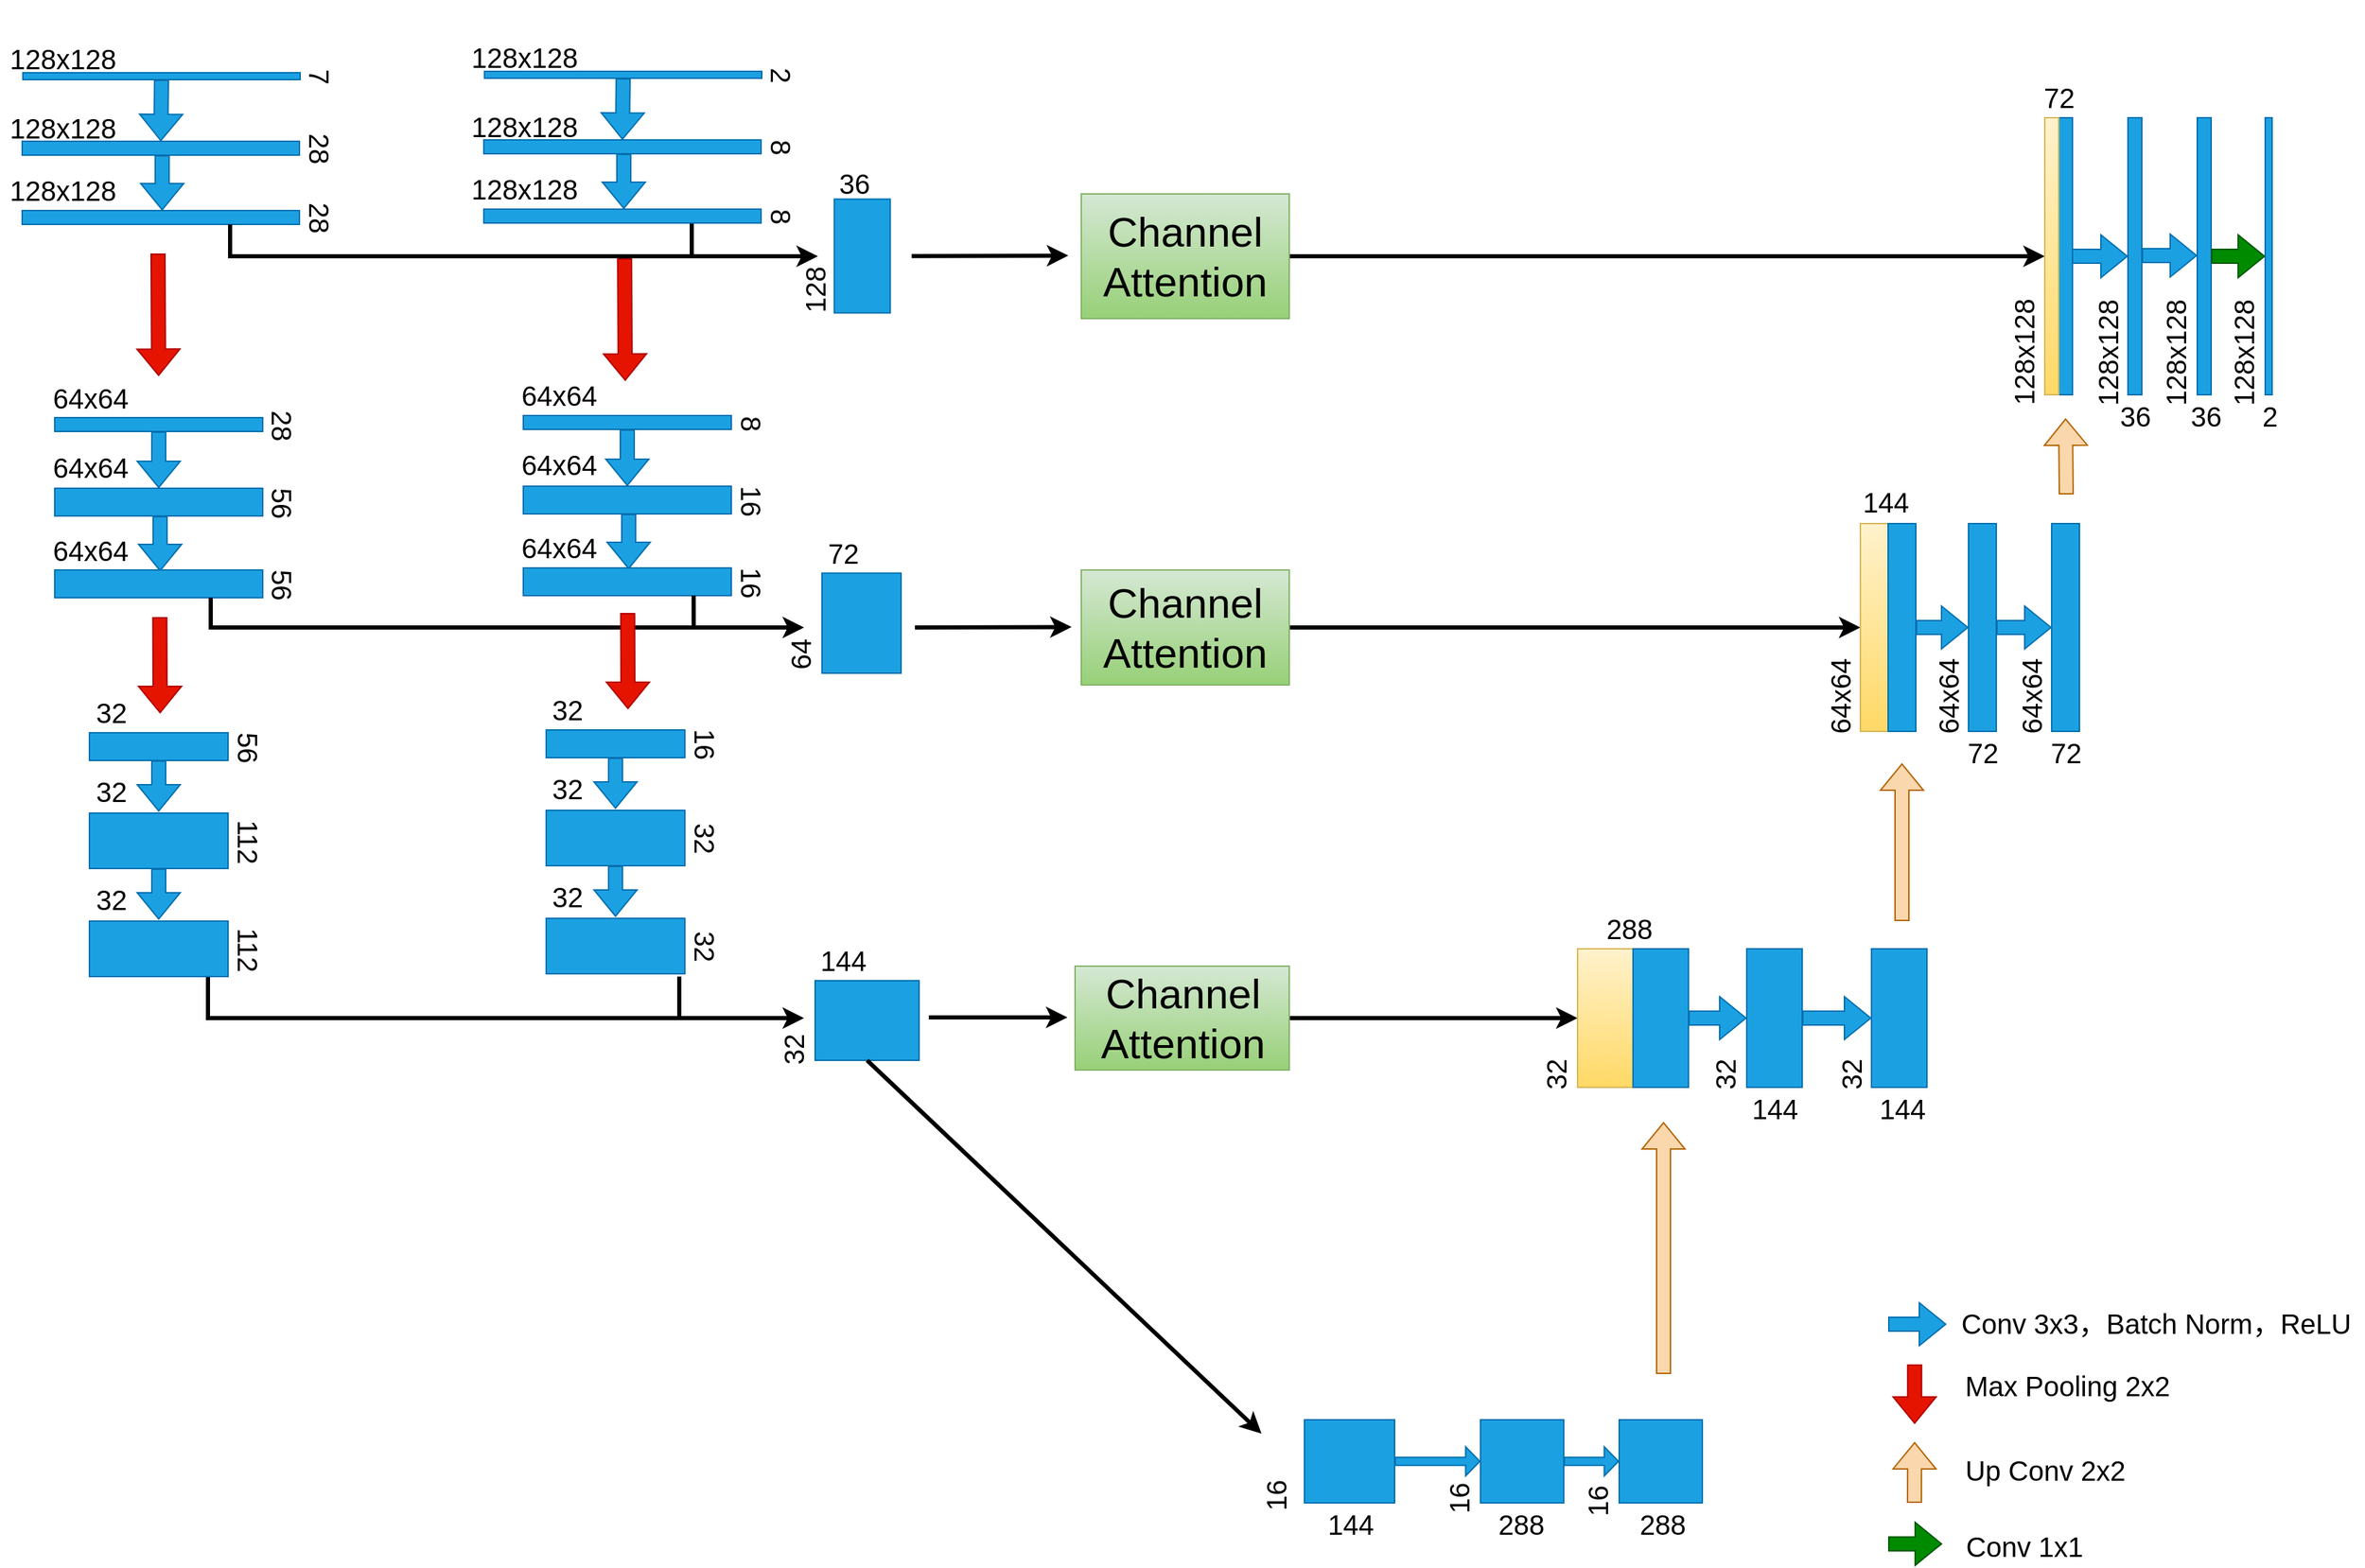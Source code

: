 <mxfile version="16.1.2" type="device"><diagram id="GlN0r2ZCaUxiSSp9Qnod" name="第 1 页"><mxGraphModel dx="1865" dy="1818" grid="1" gridSize="10" guides="1" tooltips="1" connect="1" arrows="1" fold="1" page="1" pageScale="1" pageWidth="827" pageHeight="1169" math="0" shadow="0"><root><mxCell id="0"/><mxCell id="1" parent="0"/><mxCell id="K7N_J8gro-ugpI0K94Pz-118" value="" style="rounded=0;whiteSpace=wrap;html=1;fontSize=20;fillColor=#1ba1e2;fontColor=#ffffff;strokeColor=#006EAF;" parent="1" vertex="1"><mxGeometry x="1250" y="620" width="40" height="100" as="geometry"/></mxCell><mxCell id="K7N_J8gro-ugpI0K94Pz-119" value="32" style="text;html=1;align=center;verticalAlign=middle;resizable=0;points=[];autosize=1;strokeColor=none;fillColor=none;rotation=-90;fontSize=20;" parent="1" vertex="1"><mxGeometry x="1002" y="696" width="40" height="30" as="geometry"/></mxCell><mxCell id="K7N_J8gro-ugpI0K94Pz-120" value="" style="shape=flexArrow;endArrow=classic;html=1;rounded=0;fillColor=#1ba1e2;strokeColor=#006EAF;width=10;fontSize=20;entryX=0;entryY=0.5;entryDx=0;entryDy=0;exitX=1;exitY=0.5;exitDx=0;exitDy=0;" parent="1" source="K7N_J8gro-ugpI0K94Pz-155" target="K7N_J8gro-ugpI0K94Pz-117" edge="1"><mxGeometry width="50" height="50" relative="1" as="geometry"><mxPoint x="1105" y="669.8" as="sourcePoint"/><mxPoint x="1142" y="669.8" as="targetPoint"/></mxGeometry></mxCell><mxCell id="K7N_J8gro-ugpI0K94Pz-121" value="32" style="text;html=1;align=center;verticalAlign=middle;resizable=0;points=[];autosize=1;strokeColor=none;fillColor=none;rotation=-90;fontSize=20;" parent="1" vertex="1"><mxGeometry x="1124" y="696" width="40" height="30" as="geometry"/></mxCell><mxCell id="K7N_J8gro-ugpI0K94Pz-122" value="32" style="text;html=1;align=center;verticalAlign=middle;resizable=0;points=[];autosize=1;strokeColor=none;fillColor=none;rotation=-90;fontSize=20;" parent="1" vertex="1"><mxGeometry x="1215" y="696" width="40" height="30" as="geometry"/></mxCell><mxCell id="K7N_J8gro-ugpI0K94Pz-123" value="288" style="text;html=1;align=center;verticalAlign=middle;resizable=0;points=[];autosize=1;strokeColor=none;fillColor=none;fontSize=20;" parent="1" vertex="1"><mxGeometry x="1050" y="590" width="50" height="30" as="geometry"/></mxCell><mxCell id="K7N_J8gro-ugpI0K94Pz-124" value="144" style="text;html=1;align=center;verticalAlign=middle;resizable=0;points=[];autosize=1;strokeColor=none;fillColor=none;fontSize=20;" parent="1" vertex="1"><mxGeometry x="1155" y="720" width="50" height="30" as="geometry"/></mxCell><mxCell id="K7N_J8gro-ugpI0K94Pz-125" value="144" style="text;html=1;align=center;verticalAlign=middle;resizable=0;points=[];autosize=1;strokeColor=none;fillColor=none;fontSize=20;" parent="1" vertex="1"><mxGeometry x="1247" y="720" width="50" height="30" as="geometry"/></mxCell><mxCell id="K7N_J8gro-ugpI0K94Pz-127" value="" style="shape=flexArrow;endArrow=classic;html=1;rounded=0;exitX=1;exitY=0.5;exitDx=0;exitDy=0;entryX=0;entryY=0.5;entryDx=0;entryDy=0;fillColor=#1ba1e2;strokeColor=#006EAF;width=10;fontSize=20;startArrow=none;" parent="1" source="K7N_J8gro-ugpI0K94Pz-117" target="K7N_J8gro-ugpI0K94Pz-118" edge="1"><mxGeometry width="50" height="50" relative="1" as="geometry"><mxPoint x="1183" y="669.76" as="sourcePoint"/><mxPoint x="1220" y="670" as="targetPoint"/></mxGeometry></mxCell><mxCell id="K7N_J8gro-ugpI0K94Pz-149" value="" style="shape=flexArrow;endArrow=classic;html=1;rounded=0;fillColor=#fad7ac;strokeColor=#b46504;fontSize=20;" parent="1" edge="1"><mxGeometry width="50" height="50" relative="1" as="geometry"><mxPoint x="1100" y="927" as="sourcePoint"/><mxPoint x="1100" y="745" as="targetPoint"/></mxGeometry></mxCell><mxCell id="K7N_J8gro-ugpI0K94Pz-153" value="" style="edgeStyle=orthogonalEdgeStyle;rounded=0;orthogonalLoop=1;jettySize=auto;html=1;fontSize=20;strokeWidth=3;" parent="1" source="K7N_J8gro-ugpI0K94Pz-150" target="K7N_J8gro-ugpI0K94Pz-152" edge="1"><mxGeometry relative="1" as="geometry"/></mxCell><mxCell id="K7N_J8gro-ugpI0K94Pz-150" value="&lt;span style=&quot;font-size: 30px&quot;&gt;Channel Attention&lt;/span&gt;" style="whiteSpace=wrap;html=1;fontSize=20;rounded=0;fillColor=#d5e8d4;strokeColor=#82b366;gradientColor=#97d077;" parent="1" vertex="1"><mxGeometry x="675.5" y="632.5" width="154.5" height="75" as="geometry"/></mxCell><mxCell id="K7N_J8gro-ugpI0K94Pz-152" value="" style="rounded=0;whiteSpace=wrap;html=1;fontSize=20;fillColor=#fff2cc;gradientColor=#ffd966;strokeColor=#d6b656;" parent="1" vertex="1"><mxGeometry x="1038" y="620" width="40" height="100" as="geometry"/></mxCell><mxCell id="K7N_J8gro-ugpI0K94Pz-117" value="" style="rounded=0;whiteSpace=wrap;html=1;fontSize=20;fillColor=#1ba1e2;fontColor=#ffffff;strokeColor=#006EAF;" parent="1" vertex="1"><mxGeometry x="1160" y="620" width="40" height="100" as="geometry"/></mxCell><mxCell id="K7N_J8gro-ugpI0K94Pz-155" value="" style="rounded=0;whiteSpace=wrap;html=1;fontSize=20;" parent="1" vertex="1"><mxGeometry x="1078" y="620" width="40" height="100" as="geometry"/></mxCell><mxCell id="K7N_J8gro-ugpI0K94Pz-160" value="" style="edgeStyle=orthogonalEdgeStyle;rounded=0;orthogonalLoop=1;jettySize=auto;html=1;fontSize=20;strokeWidth=3;" parent="1" source="K7N_J8gro-ugpI0K94Pz-157" target="K7N_J8gro-ugpI0K94Pz-159" edge="1"><mxGeometry relative="1" as="geometry"/></mxCell><mxCell id="K7N_J8gro-ugpI0K94Pz-157" value="&lt;span style=&quot;font-size: 30px&quot;&gt;Channel Attention&lt;/span&gt;" style="whiteSpace=wrap;html=1;fontSize=20;rounded=0;fillColor=#d5e8d4;strokeColor=#82b366;gradientColor=#97d077;" parent="1" vertex="1"><mxGeometry x="680" y="346.5" width="150" height="83" as="geometry"/></mxCell><mxCell id="K7N_J8gro-ugpI0K94Pz-166" value="" style="shape=flexArrow;endArrow=classic;html=1;rounded=0;fillColor=#fad7ac;strokeColor=#b46504;fontSize=20;entryX=0.5;entryY=1;entryDx=0;entryDy=0;" parent="1" edge="1"><mxGeometry width="50" height="50" relative="1" as="geometry"><mxPoint x="1390.5" y="292" as="sourcePoint"/><mxPoint x="1390.0" y="237" as="targetPoint"/></mxGeometry></mxCell><mxCell id="K7N_J8gro-ugpI0K94Pz-171" value="" style="edgeStyle=orthogonalEdgeStyle;rounded=0;orthogonalLoop=1;jettySize=auto;html=1;fontSize=20;strokeWidth=3;" parent="1" source="K7N_J8gro-ugpI0K94Pz-168" target="K7N_J8gro-ugpI0K94Pz-170" edge="1"><mxGeometry relative="1" as="geometry"/></mxCell><mxCell id="K7N_J8gro-ugpI0K94Pz-168" value="&lt;font style=&quot;font-size: 30px&quot;&gt;Channel Attention&lt;/font&gt;" style="whiteSpace=wrap;html=1;fontSize=20;rounded=0;fillColor=#d5e8d4;strokeColor=#82b366;gradientColor=#97d077;" parent="1" vertex="1"><mxGeometry x="680" y="75" width="150" height="90" as="geometry"/></mxCell><mxCell id="K7N_J8gro-ugpI0K94Pz-193" value="" style="rounded=0;whiteSpace=wrap;html=1;fontSize=20;fillColor=#1ba1e2;fontColor=#ffffff;strokeColor=#006EAF;" parent="1" vertex="1"><mxGeometry x="1078" y="620" width="40" height="100" as="geometry"/></mxCell><mxCell id="K7N_J8gro-ugpI0K94Pz-197" value="" style="rounded=0;whiteSpace=wrap;html=1;fontSize=20;fillColor=#1ba1e2;fontColor=#ffffff;strokeColor=#006EAF;" parent="1" vertex="1"><mxGeometry x="1250" y="620" width="40" height="100" as="geometry"/></mxCell><mxCell id="K7N_J8gro-ugpI0K94Pz-198" value="" style="rounded=0;whiteSpace=wrap;html=1;fontSize=20;fillColor=#1ba1e2;fontColor=#ffffff;strokeColor=#006EAF;" parent="1" vertex="1"><mxGeometry x="1160" y="620" width="40" height="100" as="geometry"/></mxCell><mxCell id="K7N_J8gro-ugpI0K94Pz-236" value="" style="shape=flexArrow;endArrow=classic;html=1;rounded=0;fillColor=#1ba1e2;strokeColor=#006EAF;width=10;fontSize=20;entryX=0;entryY=0.5;entryDx=0;entryDy=0;exitX=1;exitY=0.5;exitDx=0;exitDy=0;" parent="1" edge="1"><mxGeometry width="50" height="50" relative="1" as="geometry"><mxPoint x="1262.0" y="891" as="sourcePoint"/><mxPoint x="1304" y="891" as="targetPoint"/></mxGeometry></mxCell><mxCell id="K7N_J8gro-ugpI0K94Pz-239" value="Conv 3x3，Batch Norm，ReLU" style="text;html=1;align=center;verticalAlign=middle;resizable=0;points=[];autosize=1;strokeColor=none;fillColor=none;fontSize=20;fontColor=#000000;" parent="1" vertex="1"><mxGeometry x="1305" y="875" width="300" height="30" as="geometry"/></mxCell><mxCell id="K7N_J8gro-ugpI0K94Pz-240" value="" style="shape=flexArrow;endArrow=classic;html=1;rounded=0;fillColor=#e51400;strokeColor=#B20000;width=10;fontSize=20;exitX=1;exitY=0.5;exitDx=0;exitDy=0;" parent="1" edge="1"><mxGeometry width="50" height="50" relative="1" as="geometry"><mxPoint x="1281.13" y="920" as="sourcePoint"/><mxPoint x="1281.13" y="963" as="targetPoint"/></mxGeometry></mxCell><mxCell id="K7N_J8gro-ugpI0K94Pz-241" value="Max Pooling 2x2" style="text;html=1;align=center;verticalAlign=middle;resizable=0;points=[];autosize=1;strokeColor=none;fillColor=none;fontSize=20;fontColor=#000000;" parent="1" vertex="1"><mxGeometry x="1310.5" y="920" width="160" height="30" as="geometry"/></mxCell><mxCell id="K7N_J8gro-ugpI0K94Pz-242" value="" style="shape=flexArrow;endArrow=classic;html=1;rounded=0;fillColor=#fad7ac;strokeColor=#b46504;width=10;fontSize=20;" parent="1" edge="1"><mxGeometry width="50" height="50" relative="1" as="geometry"><mxPoint x="1281" y="1020" as="sourcePoint"/><mxPoint x="1281.13" y="976" as="targetPoint"/></mxGeometry></mxCell><mxCell id="K7N_J8gro-ugpI0K94Pz-243" value="Up Conv 2x2" style="text;html=1;align=center;verticalAlign=middle;resizable=0;points=[];autosize=1;strokeColor=none;fillColor=none;fontSize=20;fontColor=#000000;" parent="1" vertex="1"><mxGeometry x="1310" y="981" width="130" height="30" as="geometry"/></mxCell><mxCell id="K7N_J8gro-ugpI0K94Pz-245" value="" style="shape=flexArrow;endArrow=classic;html=1;rounded=0;exitX=1;exitY=0.5;exitDx=0;exitDy=0;fillColor=#008a00;strokeColor=#005700;fontSize=20;entryX=0;entryY=0.5;entryDx=0;entryDy=0;" parent="1" edge="1"><mxGeometry width="50" height="50" relative="1" as="geometry"><mxPoint x="1262" y="1049.57" as="sourcePoint"/><mxPoint x="1301" y="1049.57" as="targetPoint"/></mxGeometry></mxCell><mxCell id="K7N_J8gro-ugpI0K94Pz-246" value="Conv 1x1" style="text;html=1;align=center;verticalAlign=middle;resizable=0;points=[];autosize=1;strokeColor=none;fillColor=none;fontSize=20;fontColor=#000000;" parent="1" vertex="1"><mxGeometry x="1309.5" y="1036" width="100" height="30" as="geometry"/></mxCell><mxCell id="WQiYxYSnpks283robnLH-3" value="" style="group;rotation=90;" parent="1" vertex="1" connectable="0"><mxGeometry x="-52" y="-86" width="203" height="246" as="geometry"/></mxCell><mxCell id="WQiYxYSnpks283robnLH-4" value="" style="rounded=0;whiteSpace=wrap;html=1;fontSize=20;fillColor=#1ba1e2;strokeColor=#006EAF;fontColor=#ffffff;rotation=90;" parent="WQiYxYSnpks283robnLH-3" vertex="1"><mxGeometry x="66" y="-24" width="5" height="200" as="geometry"/></mxCell><mxCell id="WQiYxYSnpks283robnLH-5" value="" style="rounded=0;whiteSpace=wrap;html=1;fontSize=20;fillColor=#1ba1e2;fontColor=#ffffff;strokeColor=#006EAF;rotation=90;" parent="WQiYxYSnpks283robnLH-3" vertex="1"><mxGeometry x="63" y="28" width="10" height="200" as="geometry"/></mxCell><mxCell id="WQiYxYSnpks283robnLH-6" value="" style="rounded=0;whiteSpace=wrap;html=1;fontSize=20;fillColor=#1ba1e2;fontColor=#ffffff;strokeColor=#006EAF;rotation=90;" parent="WQiYxYSnpks283robnLH-3" vertex="1"><mxGeometry x="63" y="78" width="10" height="200" as="geometry"/></mxCell><mxCell id="WQiYxYSnpks283robnLH-7" value="128x128" style="text;html=1;align=center;verticalAlign=middle;resizable=0;points=[];autosize=1;strokeColor=none;fillColor=none;rotation=0;fontSize=20;" parent="WQiYxYSnpks283robnLH-3" vertex="1"><mxGeometry x="-48" y="48" width="90" height="30" as="geometry"/></mxCell><mxCell id="WQiYxYSnpks283robnLH-8" value="" style="shape=flexArrow;endArrow=classic;html=1;rounded=0;exitX=1;exitY=0.5;exitDx=0;exitDy=0;entryX=0;entryY=0.5;entryDx=0;entryDy=0;fillColor=#1ba1e2;strokeColor=#006EAF;fontSize=20;" parent="WQiYxYSnpks283robnLH-3" source="WQiYxYSnpks283robnLH-4" target="WQiYxYSnpks283robnLH-5" edge="1"><mxGeometry width="50" height="50" relative="1" as="geometry"><mxPoint x="-62" y="443" as="sourcePoint"/><mxPoint x="-12" y="493" as="targetPoint"/></mxGeometry></mxCell><mxCell id="WQiYxYSnpks283robnLH-9" value="128x128" style="text;html=1;align=center;verticalAlign=middle;resizable=0;points=[];autosize=1;strokeColor=none;fillColor=none;rotation=0;fontSize=20;" parent="WQiYxYSnpks283robnLH-3" vertex="1"><mxGeometry x="-48" y="98" width="90" height="30" as="geometry"/></mxCell><mxCell id="WQiYxYSnpks283robnLH-10" value="128x128" style="text;html=1;align=center;verticalAlign=middle;resizable=0;points=[];autosize=1;strokeColor=none;fillColor=none;rotation=0;fontSize=20;" parent="WQiYxYSnpks283robnLH-3" vertex="1"><mxGeometry x="-48" y="143" width="90" height="30" as="geometry"/></mxCell><mxCell id="WQiYxYSnpks283robnLH-11" value="7" style="text;html=1;align=center;verticalAlign=middle;resizable=0;points=[];autosize=1;strokeColor=none;fillColor=none;fontSize=20;rotation=90;" parent="WQiYxYSnpks283robnLH-3" vertex="1"><mxGeometry x="168" y="61" width="30" height="30" as="geometry"/></mxCell><mxCell id="WQiYxYSnpks283robnLH-12" value="28" style="text;html=1;align=center;verticalAlign=middle;resizable=0;points=[];autosize=1;strokeColor=none;fillColor=none;fontSize=20;rotation=90;" parent="WQiYxYSnpks283robnLH-3" vertex="1"><mxGeometry x="163" y="113" width="40" height="30" as="geometry"/></mxCell><mxCell id="WQiYxYSnpks283robnLH-13" value="28" style="text;html=1;align=center;verticalAlign=middle;resizable=0;points=[];autosize=1;strokeColor=none;fillColor=none;fontSize=20;rotation=90;" parent="WQiYxYSnpks283robnLH-3" vertex="1"><mxGeometry x="163" y="163" width="40" height="30" as="geometry"/></mxCell><mxCell id="WQiYxYSnpks283robnLH-14" value="" style="shape=flexArrow;endArrow=classic;html=1;rounded=0;exitX=1;exitY=0.5;exitDx=0;exitDy=0;entryX=0;entryY=0.5;entryDx=0;entryDy=0;fillColor=#1ba1e2;strokeColor=#006EAF;fontSize=20;" parent="WQiYxYSnpks283robnLH-3" edge="1"><mxGeometry width="50" height="50" relative="1" as="geometry"><mxPoint x="69" y="133" as="sourcePoint"/><mxPoint x="69" y="173" as="targetPoint"/></mxGeometry></mxCell><mxCell id="WQiYxYSnpks283robnLH-112" value="" style="shape=flexArrow;endArrow=classic;html=1;rounded=0;fillColor=#e51400;strokeColor=#B20000;width=10;fontSize=20;exitX=1;exitY=0.5;exitDx=0;exitDy=0;" parent="WQiYxYSnpks283robnLH-3" edge="1"><mxGeometry width="50" height="50" relative="1" as="geometry"><mxPoint x="66.0" y="204" as="sourcePoint"/><mxPoint x="66.43" y="292.5" as="targetPoint"/></mxGeometry></mxCell><mxCell id="WQiYxYSnpks283robnLH-16" value="" style="group;rotation=90;" parent="1" vertex="1" connectable="0"><mxGeometry x="277.5" y="195" width="185" height="190" as="geometry"/></mxCell><mxCell id="K7N_J8gro-ugpI0K94Pz-13" value="" style="rounded=0;whiteSpace=wrap;html=1;fontSize=20;rotation=90;" parent="WQiYxYSnpks283robnLH-16" vertex="1"><mxGeometry x="70" y="-30" width="10" height="150" as="geometry"/></mxCell><mxCell id="K7N_J8gro-ugpI0K94Pz-14" value="" style="rounded=0;whiteSpace=wrap;html=1;fontSize=20;rotation=90;" parent="WQiYxYSnpks283robnLH-16" vertex="1"><mxGeometry x="65" y="26" width="20" height="150" as="geometry"/></mxCell><mxCell id="K7N_J8gro-ugpI0K94Pz-15" value="" style="rounded=0;whiteSpace=wrap;html=1;fontSize=20;rotation=90;" parent="WQiYxYSnpks283robnLH-16" vertex="1"><mxGeometry x="65" y="85" width="20" height="150" as="geometry"/></mxCell><mxCell id="K7N_J8gro-ugpI0K94Pz-16" value="64x64" style="text;html=1;align=center;verticalAlign=middle;resizable=0;points=[];autosize=1;strokeColor=none;fillColor=none;rotation=0;fontSize=20;" parent="WQiYxYSnpks283robnLH-16" vertex="1"><mxGeometry x="-10" y="10" width="70" height="30" as="geometry"/></mxCell><mxCell id="K7N_J8gro-ugpI0K94Pz-17" value="" style="shape=flexArrow;endArrow=classic;html=1;rounded=0;exitX=1;exitY=0.5;exitDx=0;exitDy=0;entryX=0;entryY=0.5;entryDx=0;entryDy=0;fillColor=#1ba1e2;strokeColor=#006EAF;fontSize=20;" parent="WQiYxYSnpks283robnLH-16" source="K7N_J8gro-ugpI0K94Pz-13" target="K7N_J8gro-ugpI0K94Pz-14" edge="1"><mxGeometry width="50" height="50" relative="1" as="geometry"><mxPoint x="-78" y="406" as="sourcePoint"/><mxPoint x="-28" y="456" as="targetPoint"/></mxGeometry></mxCell><mxCell id="K7N_J8gro-ugpI0K94Pz-18" value="64x64" style="text;html=1;align=center;verticalAlign=middle;resizable=0;points=[];autosize=1;strokeColor=none;fillColor=none;rotation=0;fontSize=20;" parent="WQiYxYSnpks283robnLH-16" vertex="1"><mxGeometry x="-10" y="60" width="70" height="30" as="geometry"/></mxCell><mxCell id="K7N_J8gro-ugpI0K94Pz-19" value="64x64" style="text;html=1;align=center;verticalAlign=middle;resizable=0;points=[];autosize=1;strokeColor=none;fillColor=none;rotation=0;fontSize=20;" parent="WQiYxYSnpks283robnLH-16" vertex="1"><mxGeometry x="-10" y="120" width="70" height="30" as="geometry"/></mxCell><mxCell id="K7N_J8gro-ugpI0K94Pz-20" value="8" style="text;html=1;align=center;verticalAlign=middle;resizable=0;points=[];autosize=1;strokeColor=none;fillColor=none;fontSize=20;rotation=90;" parent="WQiYxYSnpks283robnLH-16" vertex="1"><mxGeometry x="150" y="30" width="30" height="30" as="geometry"/></mxCell><mxCell id="K7N_J8gro-ugpI0K94Pz-21" value="16" style="text;html=1;align=center;verticalAlign=middle;resizable=0;points=[];autosize=1;strokeColor=none;fillColor=none;fontSize=20;rotation=90;" parent="WQiYxYSnpks283robnLH-16" vertex="1"><mxGeometry x="145" y="86" width="40" height="30" as="geometry"/></mxCell><mxCell id="K7N_J8gro-ugpI0K94Pz-22" value="16" style="text;html=1;align=center;verticalAlign=middle;resizable=0;points=[];autosize=1;strokeColor=none;fillColor=none;fontSize=20;rotation=90;" parent="WQiYxYSnpks283robnLH-16" vertex="1"><mxGeometry x="145" y="145" width="40" height="30" as="geometry"/></mxCell><mxCell id="K7N_J8gro-ugpI0K94Pz-26" value="" style="shape=flexArrow;endArrow=classic;html=1;rounded=0;exitX=1;exitY=0.5;exitDx=0;exitDy=0;entryX=0;entryY=0.5;entryDx=0;entryDy=0;fillColor=#1ba1e2;strokeColor=#006EAF;fontSize=20;" parent="WQiYxYSnpks283robnLH-16" edge="1"><mxGeometry width="50" height="50" relative="1" as="geometry"><mxPoint x="76" y="111" as="sourcePoint"/><mxPoint x="76" y="151" as="targetPoint"/></mxGeometry></mxCell><mxCell id="K7N_J8gro-ugpI0K94Pz-172" value="" style="rounded=0;whiteSpace=wrap;html=1;fontSize=20;rotation=90;" parent="WQiYxYSnpks283robnLH-16" vertex="1"><mxGeometry x="70" y="-30" width="10" height="150" as="geometry"/></mxCell><mxCell id="K7N_J8gro-ugpI0K94Pz-173" value="" style="rounded=0;whiteSpace=wrap;html=1;fontSize=20;rotation=90;" parent="WQiYxYSnpks283robnLH-16" vertex="1"><mxGeometry x="65" y="26" width="20" height="150" as="geometry"/></mxCell><mxCell id="K7N_J8gro-ugpI0K94Pz-174" value="" style="rounded=0;whiteSpace=wrap;html=1;fontSize=20;rotation=90;" parent="WQiYxYSnpks283robnLH-16" vertex="1"><mxGeometry x="65" y="85" width="20" height="150" as="geometry"/></mxCell><mxCell id="K7N_J8gro-ugpI0K94Pz-179" value="" style="rounded=0;whiteSpace=wrap;html=1;fontSize=20;fillColor=#1ba1e2;fontColor=#ffffff;strokeColor=#006EAF;rotation=90;" parent="WQiYxYSnpks283robnLH-16" vertex="1"><mxGeometry x="70" y="-30" width="10" height="150" as="geometry"/></mxCell><mxCell id="K7N_J8gro-ugpI0K94Pz-180" value="" style="rounded=0;whiteSpace=wrap;html=1;fontSize=20;fillColor=#1ba1e2;fontColor=#ffffff;strokeColor=#006EAF;rotation=90;" parent="WQiYxYSnpks283robnLH-16" vertex="1"><mxGeometry x="65" y="26" width="20" height="150" as="geometry"/></mxCell><mxCell id="K7N_J8gro-ugpI0K94Pz-181" value="" style="rounded=0;whiteSpace=wrap;html=1;fontSize=20;fillColor=#1ba1e2;fontColor=#ffffff;strokeColor=#006EAF;rotation=90;" parent="WQiYxYSnpks283robnLH-16" vertex="1"><mxGeometry x="65" y="85" width="20" height="150" as="geometry"/></mxCell><mxCell id="WQiYxYSnpks283robnLH-17" value="" style="group;rotation=90;" parent="1" vertex="1" connectable="0"><mxGeometry x="-60.5" y="196.5" width="185" height="190" as="geometry"/></mxCell><mxCell id="WQiYxYSnpks283robnLH-18" value="" style="rounded=0;whiteSpace=wrap;html=1;fontSize=20;rotation=90;" parent="WQiYxYSnpks283robnLH-17" vertex="1"><mxGeometry x="70" y="-30" width="10" height="150" as="geometry"/></mxCell><mxCell id="WQiYxYSnpks283robnLH-19" value="" style="rounded=0;whiteSpace=wrap;html=1;fontSize=20;rotation=90;" parent="WQiYxYSnpks283robnLH-17" vertex="1"><mxGeometry x="65" y="26" width="20" height="150" as="geometry"/></mxCell><mxCell id="WQiYxYSnpks283robnLH-20" value="" style="rounded=0;whiteSpace=wrap;html=1;fontSize=20;rotation=90;" parent="WQiYxYSnpks283robnLH-17" vertex="1"><mxGeometry x="65" y="85" width="20" height="150" as="geometry"/></mxCell><mxCell id="WQiYxYSnpks283robnLH-21" value="64x64" style="text;html=1;align=center;verticalAlign=middle;resizable=0;points=[];autosize=1;strokeColor=none;fillColor=none;rotation=0;fontSize=20;" parent="WQiYxYSnpks283robnLH-17" vertex="1"><mxGeometry x="-10" y="10" width="70" height="30" as="geometry"/></mxCell><mxCell id="WQiYxYSnpks283robnLH-22" value="" style="shape=flexArrow;endArrow=classic;html=1;rounded=0;exitX=1;exitY=0.5;exitDx=0;exitDy=0;entryX=0;entryY=0.5;entryDx=0;entryDy=0;fillColor=#1ba1e2;strokeColor=#006EAF;fontSize=20;" parent="WQiYxYSnpks283robnLH-17" source="WQiYxYSnpks283robnLH-18" target="WQiYxYSnpks283robnLH-19" edge="1"><mxGeometry width="50" height="50" relative="1" as="geometry"><mxPoint x="-78" y="406" as="sourcePoint"/><mxPoint x="-28" y="456" as="targetPoint"/></mxGeometry></mxCell><mxCell id="WQiYxYSnpks283robnLH-23" value="64x64" style="text;html=1;align=center;verticalAlign=middle;resizable=0;points=[];autosize=1;strokeColor=none;fillColor=none;rotation=0;fontSize=20;" parent="WQiYxYSnpks283robnLH-17" vertex="1"><mxGeometry x="-10" y="60" width="70" height="30" as="geometry"/></mxCell><mxCell id="WQiYxYSnpks283robnLH-24" value="64x64" style="text;html=1;align=center;verticalAlign=middle;resizable=0;points=[];autosize=1;strokeColor=none;fillColor=none;rotation=0;fontSize=20;" parent="WQiYxYSnpks283robnLH-17" vertex="1"><mxGeometry x="-10" y="120" width="70" height="30" as="geometry"/></mxCell><mxCell id="WQiYxYSnpks283robnLH-25" value="28" style="text;html=1;align=center;verticalAlign=middle;resizable=0;points=[];autosize=1;strokeColor=none;fillColor=none;fontSize=20;rotation=90;" parent="WQiYxYSnpks283robnLH-17" vertex="1"><mxGeometry x="145" y="30" width="40" height="30" as="geometry"/></mxCell><mxCell id="WQiYxYSnpks283robnLH-26" value="56" style="text;html=1;align=center;verticalAlign=middle;resizable=0;points=[];autosize=1;strokeColor=none;fillColor=none;fontSize=20;rotation=90;" parent="WQiYxYSnpks283robnLH-17" vertex="1"><mxGeometry x="145" y="86" width="40" height="30" as="geometry"/></mxCell><mxCell id="WQiYxYSnpks283robnLH-27" value="56" style="text;html=1;align=center;verticalAlign=middle;resizable=0;points=[];autosize=1;strokeColor=none;fillColor=none;fontSize=20;rotation=90;" parent="WQiYxYSnpks283robnLH-17" vertex="1"><mxGeometry x="145" y="145" width="40" height="30" as="geometry"/></mxCell><mxCell id="WQiYxYSnpks283robnLH-28" value="" style="shape=flexArrow;endArrow=classic;html=1;rounded=0;exitX=1;exitY=0.5;exitDx=0;exitDy=0;entryX=0;entryY=0.5;entryDx=0;entryDy=0;fillColor=#1ba1e2;strokeColor=#006EAF;fontSize=20;" parent="WQiYxYSnpks283robnLH-17" edge="1"><mxGeometry width="50" height="50" relative="1" as="geometry"><mxPoint x="76" y="111" as="sourcePoint"/><mxPoint x="76" y="151" as="targetPoint"/></mxGeometry></mxCell><mxCell id="WQiYxYSnpks283robnLH-29" value="" style="rounded=0;whiteSpace=wrap;html=1;fontSize=20;rotation=90;" parent="WQiYxYSnpks283robnLH-17" vertex="1"><mxGeometry x="70" y="-30" width="10" height="150" as="geometry"/></mxCell><mxCell id="WQiYxYSnpks283robnLH-30" value="" style="rounded=0;whiteSpace=wrap;html=1;fontSize=20;rotation=90;" parent="WQiYxYSnpks283robnLH-17" vertex="1"><mxGeometry x="65" y="26" width="20" height="150" as="geometry"/></mxCell><mxCell id="WQiYxYSnpks283robnLH-31" value="" style="rounded=0;whiteSpace=wrap;html=1;fontSize=20;rotation=90;" parent="WQiYxYSnpks283robnLH-17" vertex="1"><mxGeometry x="65" y="85" width="20" height="150" as="geometry"/></mxCell><mxCell id="WQiYxYSnpks283robnLH-32" value="" style="rounded=0;whiteSpace=wrap;html=1;fontSize=20;fillColor=#1ba1e2;fontColor=#ffffff;strokeColor=#006EAF;rotation=90;" parent="WQiYxYSnpks283robnLH-17" vertex="1"><mxGeometry x="70" y="-30" width="10" height="150" as="geometry"/></mxCell><mxCell id="WQiYxYSnpks283robnLH-33" value="" style="rounded=0;whiteSpace=wrap;html=1;fontSize=20;fillColor=#1ba1e2;fontColor=#ffffff;strokeColor=#006EAF;rotation=90;" parent="WQiYxYSnpks283robnLH-17" vertex="1"><mxGeometry x="65" y="26" width="20" height="150" as="geometry"/></mxCell><mxCell id="WQiYxYSnpks283robnLH-34" value="" style="rounded=0;whiteSpace=wrap;html=1;fontSize=20;fillColor=#1ba1e2;fontColor=#ffffff;strokeColor=#006EAF;rotation=90;" parent="WQiYxYSnpks283robnLH-17" vertex="1"><mxGeometry x="65" y="85" width="20" height="150" as="geometry"/></mxCell><mxCell id="WQiYxYSnpks283robnLH-75" value="" style="edgeStyle=orthogonalEdgeStyle;rounded=0;orthogonalLoop=1;jettySize=auto;html=1;fontSize=20;strokeWidth=3;exitX=1;exitY=0.25;exitDx=0;exitDy=0;" parent="1" source="K7N_J8gro-ugpI0K94Pz-3" edge="1"><mxGeometry relative="1" as="geometry"><mxPoint x="450" y="302" as="sourcePoint"/><mxPoint x="490" y="120" as="targetPoint"/><Array as="points"><mxPoint x="399" y="120"/></Array></mxGeometry></mxCell><mxCell id="WQiYxYSnpks283robnLH-77" value="" style="endArrow=none;html=1;rounded=0;strokeWidth=3;exitX=1;exitY=0.25;exitDx=0;exitDy=0;" parent="1" source="WQiYxYSnpks283robnLH-6" edge="1"><mxGeometry width="50" height="50" relative="1" as="geometry"><mxPoint x="180" y="324" as="sourcePoint"/><mxPoint x="400" y="120" as="targetPoint"/><Array as="points"><mxPoint x="66" y="120"/></Array></mxGeometry></mxCell><mxCell id="WQiYxYSnpks283robnLH-78" value="" style="endArrow=none;html=1;rounded=0;strokeWidth=3;exitX=1;exitY=0.25;exitDx=0;exitDy=0;" parent="1" source="WQiYxYSnpks283robnLH-34" edge="1"><mxGeometry width="50" height="50" relative="1" as="geometry"><mxPoint x="60" y="380" as="sourcePoint"/><mxPoint x="400" y="388" as="targetPoint"/><Array as="points"><mxPoint x="52" y="388"/></Array></mxGeometry></mxCell><mxCell id="WQiYxYSnpks283robnLH-79" value="" style="edgeStyle=orthogonalEdgeStyle;rounded=0;orthogonalLoop=1;jettySize=auto;html=1;fontSize=20;strokeWidth=3;exitX=1;exitY=0.181;exitDx=0;exitDy=0;exitPerimeter=0;" parent="1" source="K7N_J8gro-ugpI0K94Pz-181" edge="1"><mxGeometry relative="1" as="geometry"><mxPoint x="419.0" y="263.0" as="sourcePoint"/><mxPoint x="480" y="388" as="targetPoint"/><Array as="points"><mxPoint x="400" y="388"/></Array></mxGeometry></mxCell><mxCell id="WQiYxYSnpks283robnLH-84" value="" style="endArrow=none;html=1;rounded=0;strokeWidth=3;" parent="1" edge="1"><mxGeometry width="50" height="50" relative="1" as="geometry"><mxPoint x="50" y="640" as="sourcePoint"/><mxPoint x="390" y="670" as="targetPoint"/><Array as="points"><mxPoint x="50" y="670"/></Array></mxGeometry></mxCell><mxCell id="K7N_J8gro-ugpI0K94Pz-129" value="" style="rounded=0;whiteSpace=wrap;html=1;fontSize=20;" parent="1" vertex="1"><mxGeometry x="968" y="960" width="60" height="60" as="geometry"/></mxCell><mxCell id="K7N_J8gro-ugpI0K94Pz-130" value="" style="rounded=0;whiteSpace=wrap;html=1;fontSize=20;" parent="1" vertex="1"><mxGeometry x="1068" y="960" width="60" height="60" as="geometry"/></mxCell><mxCell id="K7N_J8gro-ugpI0K94Pz-132" value="" style="shape=flexArrow;endArrow=classic;html=1;rounded=0;exitX=1;exitY=0.5;exitDx=0;exitDy=0;entryX=0;entryY=0.5;entryDx=0;entryDy=0;fillColor=#1ba1e2;strokeColor=#006EAF;width=5.833;fontSize=20;endSize=3.083;endWidth=14.236;" parent="1" target="K7N_J8gro-ugpI0K94Pz-129" edge="1"><mxGeometry width="50" height="50" relative="1" as="geometry"><mxPoint x="906" y="990" as="sourcePoint"/><mxPoint x="1057" y="995.76" as="targetPoint"/></mxGeometry></mxCell><mxCell id="K7N_J8gro-ugpI0K94Pz-133" value="16" style="text;html=1;align=center;verticalAlign=middle;resizable=0;points=[];autosize=1;strokeColor=none;fillColor=none;rotation=-90;fontSize=20;" parent="1" vertex="1"><mxGeometry x="932" y="1002" width="40" height="30" as="geometry"/></mxCell><mxCell id="K7N_J8gro-ugpI0K94Pz-134" value="16" style="text;html=1;align=center;verticalAlign=middle;resizable=0;points=[];autosize=1;strokeColor=none;fillColor=none;rotation=-90;fontSize=20;" parent="1" vertex="1"><mxGeometry x="1032" y="1004" width="40" height="30" as="geometry"/></mxCell><mxCell id="K7N_J8gro-ugpI0K94Pz-136" value="288" style="text;html=1;align=center;verticalAlign=middle;resizable=0;points=[];autosize=1;strokeColor=none;fillColor=none;fontSize=20;" parent="1" vertex="1"><mxGeometry x="972" y="1020" width="50" height="30" as="geometry"/></mxCell><mxCell id="K7N_J8gro-ugpI0K94Pz-137" value="288" style="text;html=1;align=center;verticalAlign=middle;resizable=0;points=[];autosize=1;strokeColor=none;fillColor=none;fontSize=20;" parent="1" vertex="1"><mxGeometry x="1074" y="1020" width="50" height="30" as="geometry"/></mxCell><mxCell id="K7N_J8gro-ugpI0K94Pz-138" value="" style="shape=flexArrow;endArrow=classic;html=1;rounded=0;exitX=1;exitY=0.5;exitDx=0;exitDy=0;entryX=0;entryY=0.5;entryDx=0;entryDy=0;fillColor=#1ba1e2;strokeColor=#006EAF;width=5.833;fontSize=20;endSize=3.083;endWidth=14.236;" parent="1" source="K7N_J8gro-ugpI0K94Pz-129" target="K7N_J8gro-ugpI0K94Pz-130" edge="1"><mxGeometry width="50" height="50" relative="1" as="geometry"><mxPoint x="1046" y="989.39" as="sourcePoint"/><mxPoint x="1080" y="989.39" as="targetPoint"/></mxGeometry></mxCell><mxCell id="K7N_J8gro-ugpI0K94Pz-191" value="" style="rounded=0;whiteSpace=wrap;html=1;fontSize=20;fillColor=#1ba1e2;fontColor=#ffffff;strokeColor=#006EAF;" parent="1" vertex="1"><mxGeometry x="968" y="960" width="60" height="60" as="geometry"/></mxCell><mxCell id="K7N_J8gro-ugpI0K94Pz-192" value="" style="rounded=0;whiteSpace=wrap;html=1;fontSize=20;fillColor=#1ba1e2;fontColor=#ffffff;strokeColor=#006EAF;" parent="1" vertex="1"><mxGeometry x="1068" y="960" width="60" height="60" as="geometry"/></mxCell><mxCell id="WQiYxYSnpks283robnLH-99" value="" style="group" parent="1" vertex="1" connectable="0"><mxGeometry x="-40.5" y="434" width="145" height="211" as="geometry"/></mxCell><mxCell id="WQiYxYSnpks283robnLH-37" value="" style="rounded=0;whiteSpace=wrap;html=1;fontSize=20;rotation=90;" parent="WQiYxYSnpks283robnLH-99" vertex="1"><mxGeometry x="45" y="-10" width="20" height="100" as="geometry"/></mxCell><mxCell id="WQiYxYSnpks283robnLH-38" value="" style="rounded=0;whiteSpace=wrap;html=1;fontSize=20;rotation=90;" parent="WQiYxYSnpks283robnLH-99" vertex="1"><mxGeometry x="35" y="58" width="40" height="100" as="geometry"/></mxCell><mxCell id="WQiYxYSnpks283robnLH-39" value="" style="rounded=0;whiteSpace=wrap;html=1;fontSize=20;rotation=90;" parent="WQiYxYSnpks283robnLH-99" vertex="1"><mxGeometry x="35" y="136" width="40" height="100" as="geometry"/></mxCell><mxCell id="WQiYxYSnpks283robnLH-40" value="32" style="text;html=1;align=center;verticalAlign=middle;resizable=0;points=[];autosize=1;strokeColor=none;fillColor=none;rotation=0;fontSize=20;" parent="WQiYxYSnpks283robnLH-99" vertex="1"><mxGeometry width="40" height="30" as="geometry"/></mxCell><mxCell id="WQiYxYSnpks283robnLH-41" value="" style="shape=flexArrow;endArrow=classic;html=1;rounded=0;fillColor=#1ba1e2;strokeColor=#006EAF;width=10;fontSize=20;" parent="WQiYxYSnpks283robnLH-99" edge="1"><mxGeometry width="50" height="50" relative="1" as="geometry"><mxPoint x="55" y="50" as="sourcePoint"/><mxPoint x="55" y="87" as="targetPoint"/></mxGeometry></mxCell><mxCell id="WQiYxYSnpks283robnLH-42" value="32" style="text;html=1;align=center;verticalAlign=middle;resizable=0;points=[];autosize=1;strokeColor=none;fillColor=none;rotation=0;fontSize=20;" parent="WQiYxYSnpks283robnLH-99" vertex="1"><mxGeometry y="57" width="40" height="30" as="geometry"/></mxCell><mxCell id="WQiYxYSnpks283robnLH-43" value="32" style="text;html=1;align=center;verticalAlign=middle;resizable=0;points=[];autosize=1;strokeColor=none;fillColor=none;rotation=0;fontSize=20;" parent="WQiYxYSnpks283robnLH-99" vertex="1"><mxGeometry y="135" width="40" height="30" as="geometry"/></mxCell><mxCell id="WQiYxYSnpks283robnLH-44" value="56" style="text;html=1;align=center;verticalAlign=middle;resizable=0;points=[];autosize=1;strokeColor=none;fillColor=none;fontSize=20;rotation=90;" parent="WQiYxYSnpks283robnLH-99" vertex="1"><mxGeometry x="100" y="25" width="40" height="30" as="geometry"/></mxCell><mxCell id="WQiYxYSnpks283robnLH-45" value="112" style="text;html=1;align=center;verticalAlign=middle;resizable=0;points=[];autosize=1;strokeColor=none;fillColor=none;fontSize=20;rotation=90;" parent="WQiYxYSnpks283robnLH-99" vertex="1"><mxGeometry x="95" y="93" width="50" height="30" as="geometry"/></mxCell><mxCell id="WQiYxYSnpks283robnLH-46" value="112" style="text;html=1;align=center;verticalAlign=middle;resizable=0;points=[];autosize=1;strokeColor=none;fillColor=none;fontSize=20;rotation=90;" parent="WQiYxYSnpks283robnLH-99" vertex="1"><mxGeometry x="95" y="171" width="50" height="30" as="geometry"/></mxCell><mxCell id="WQiYxYSnpks283robnLH-47" value="" style="shape=flexArrow;endArrow=classic;html=1;rounded=0;exitX=0;exitY=0.5;exitDx=0;exitDy=0;entryX=0;entryY=0.5;entryDx=0;entryDy=0;fillColor=#1ba1e2;strokeColor=#006EAF;width=10;fontSize=20;" parent="WQiYxYSnpks283robnLH-99" edge="1"><mxGeometry width="50" height="50" relative="1" as="geometry"><mxPoint x="55" y="128" as="sourcePoint"/><mxPoint x="55" y="165" as="targetPoint"/></mxGeometry></mxCell><mxCell id="WQiYxYSnpks283robnLH-48" value="" style="rounded=0;whiteSpace=wrap;html=1;fontSize=20;rotation=90;" parent="WQiYxYSnpks283robnLH-99" vertex="1"><mxGeometry x="45" y="-10" width="20" height="100" as="geometry"/></mxCell><mxCell id="WQiYxYSnpks283robnLH-49" value="" style="rounded=0;whiteSpace=wrap;html=1;fontSize=20;rotation=90;" parent="WQiYxYSnpks283robnLH-99" vertex="1"><mxGeometry x="35" y="58" width="40" height="100" as="geometry"/></mxCell><mxCell id="WQiYxYSnpks283robnLH-50" value="" style="rounded=0;whiteSpace=wrap;html=1;fontSize=20;rotation=90;" parent="WQiYxYSnpks283robnLH-99" vertex="1"><mxGeometry x="35" y="136" width="40" height="100" as="geometry"/></mxCell><mxCell id="WQiYxYSnpks283robnLH-51" value="" style="rounded=0;whiteSpace=wrap;html=1;fontSize=20;fillColor=#1ba1e2;fontColor=#ffffff;strokeColor=#006EAF;rotation=90;" parent="WQiYxYSnpks283robnLH-99" vertex="1"><mxGeometry x="45" y="-10" width="20" height="100" as="geometry"/></mxCell><mxCell id="WQiYxYSnpks283robnLH-52" value="" style="rounded=0;whiteSpace=wrap;html=1;fontSize=20;fillColor=#1ba1e2;fontColor=#ffffff;strokeColor=#006EAF;rotation=90;" parent="WQiYxYSnpks283robnLH-99" vertex="1"><mxGeometry x="35" y="58" width="40" height="100" as="geometry"/></mxCell><mxCell id="WQiYxYSnpks283robnLH-53" value="" style="rounded=0;whiteSpace=wrap;html=1;fontSize=20;fillColor=#1ba1e2;fontColor=#ffffff;strokeColor=#006EAF;rotation=90;" parent="WQiYxYSnpks283robnLH-99" vertex="1"><mxGeometry x="35" y="136" width="40" height="100" as="geometry"/></mxCell><mxCell id="WQiYxYSnpks283robnLH-100" value="" style="edgeStyle=orthogonalEdgeStyle;rounded=0;orthogonalLoop=1;jettySize=auto;html=1;fontSize=20;strokeWidth=3;exitX=1.05;exitY=0.04;exitDx=0;exitDy=0;exitPerimeter=0;" parent="1" source="K7N_J8gro-ugpI0K94Pz-184" edge="1"><mxGeometry relative="1" as="geometry"><mxPoint x="396" y="650" as="sourcePoint"/><mxPoint x="480" y="670" as="targetPoint"/><Array as="points"><mxPoint x="390" y="670"/></Array></mxGeometry></mxCell><mxCell id="K7N_J8gro-ugpI0K94Pz-105" value="" style="rounded=0;whiteSpace=wrap;html=1;fontSize=20;fillColor=#0050ef;fontColor=#ffffff;strokeColor=#001DBC;" parent="1" vertex="1"><mxGeometry x="1320" y="313" width="20" height="150" as="geometry"/></mxCell><mxCell id="K7N_J8gro-ugpI0K94Pz-106" value="" style="rounded=0;whiteSpace=wrap;html=1;fontSize=20;fillColor=#0050ef;fontColor=#ffffff;strokeColor=#001DBC;" parent="1" vertex="1"><mxGeometry x="1380" y="313" width="20" height="150" as="geometry"/></mxCell><mxCell id="K7N_J8gro-ugpI0K94Pz-107" value="64x64" style="text;html=1;align=center;verticalAlign=middle;resizable=0;points=[];autosize=1;strokeColor=none;fillColor=none;rotation=-90;fontSize=20;" parent="1" vertex="1"><mxGeometry x="1192" y="423" width="70" height="30" as="geometry"/></mxCell><mxCell id="K7N_J8gro-ugpI0K94Pz-108" value="" style="shape=flexArrow;endArrow=classic;html=1;rounded=0;exitX=1;exitY=0.5;exitDx=0;exitDy=0;entryX=0;entryY=0.5;entryDx=0;entryDy=0;fillColor=#1ba1e2;strokeColor=#006EAF;fontSize=20;" parent="1" source="K7N_J8gro-ugpI0K94Pz-161" target="K7N_J8gro-ugpI0K94Pz-105" edge="1"><mxGeometry width="50" height="50" relative="1" as="geometry"><mxPoint x="1365" y="389" as="sourcePoint"/><mxPoint x="1771" y="492" as="targetPoint"/></mxGeometry></mxCell><mxCell id="K7N_J8gro-ugpI0K94Pz-109" value="64x64" style="text;html=1;align=center;verticalAlign=middle;resizable=0;points=[];autosize=1;strokeColor=none;fillColor=none;rotation=-90;fontSize=20;" parent="1" vertex="1"><mxGeometry x="1270" y="423" width="70" height="30" as="geometry"/></mxCell><mxCell id="K7N_J8gro-ugpI0K94Pz-110" value="64x64" style="text;html=1;align=center;verticalAlign=middle;resizable=0;points=[];autosize=1;strokeColor=none;fillColor=none;rotation=-90;fontSize=20;" parent="1" vertex="1"><mxGeometry x="1330" y="423" width="70" height="30" as="geometry"/></mxCell><mxCell id="K7N_J8gro-ugpI0K94Pz-111" value="144" style="text;html=1;align=center;verticalAlign=middle;resizable=0;points=[];autosize=1;strokeColor=none;fillColor=none;fontSize=20;" parent="1" vertex="1"><mxGeometry x="1234.5" y="282" width="50" height="30" as="geometry"/></mxCell><mxCell id="K7N_J8gro-ugpI0K94Pz-112" value="72" style="text;html=1;align=center;verticalAlign=middle;resizable=0;points=[];autosize=1;strokeColor=none;fillColor=none;fontSize=20;" parent="1" vertex="1"><mxGeometry x="1370" y="463" width="40" height="30" as="geometry"/></mxCell><mxCell id="K7N_J8gro-ugpI0K94Pz-113" value="72" style="text;html=1;align=center;verticalAlign=middle;resizable=0;points=[];autosize=1;strokeColor=none;fillColor=none;fontSize=20;" parent="1" vertex="1"><mxGeometry x="1309.5" y="463" width="40" height="30" as="geometry"/></mxCell><mxCell id="K7N_J8gro-ugpI0K94Pz-114" value="" style="shape=flexArrow;endArrow=classic;html=1;rounded=0;exitX=1;exitY=0.5;exitDx=0;exitDy=0;entryX=0;entryY=0.5;entryDx=0;entryDy=0;fillColor=#1ba1e2;strokeColor=#006EAF;fontSize=20;" parent="1" source="K7N_J8gro-ugpI0K94Pz-105" target="K7N_J8gro-ugpI0K94Pz-106" edge="1"><mxGeometry width="50" height="50" relative="1" as="geometry"><mxPoint x="1344" y="388.7" as="sourcePoint"/><mxPoint x="1384" y="388.7" as="targetPoint"/></mxGeometry></mxCell><mxCell id="K7N_J8gro-ugpI0K94Pz-159" value="" style="rounded=0;whiteSpace=wrap;html=1;fontSize=20;fillColor=#fff2cc;gradientColor=#ffd966;strokeColor=#d6b656;" parent="1" vertex="1"><mxGeometry x="1242" y="313" width="20" height="150" as="geometry"/></mxCell><mxCell id="K7N_J8gro-ugpI0K94Pz-161" value="" style="rounded=0;whiteSpace=wrap;html=1;fontSize=20;fillColor=#0050ef;fontColor=#ffffff;strokeColor=#001DBC;" parent="1" vertex="1"><mxGeometry x="1262" y="313" width="20" height="150" as="geometry"/></mxCell><mxCell id="K7N_J8gro-ugpI0K94Pz-163" value="" style="shape=flexArrow;endArrow=classic;html=1;rounded=0;fillColor=#fad7ac;strokeColor=#b46504;fontSize=20;" parent="1" edge="1"><mxGeometry width="50" height="50" relative="1" as="geometry"><mxPoint x="1272" y="600" as="sourcePoint"/><mxPoint x="1272" y="486" as="targetPoint"/></mxGeometry></mxCell><mxCell id="K7N_J8gro-ugpI0K94Pz-199" value="" style="rounded=0;whiteSpace=wrap;html=1;fontSize=20;fillColor=#1ba1e2;fontColor=#ffffff;strokeColor=#006EAF;" parent="1" vertex="1"><mxGeometry x="1380" y="313" width="20" height="150" as="geometry"/></mxCell><mxCell id="K7N_J8gro-ugpI0K94Pz-200" value="" style="rounded=0;whiteSpace=wrap;html=1;fontSize=20;fillColor=#1ba1e2;fontColor=#ffffff;strokeColor=#006EAF;" parent="1" vertex="1"><mxGeometry x="1320" y="313" width="20" height="150" as="geometry"/></mxCell><mxCell id="K7N_J8gro-ugpI0K94Pz-201" value="" style="rounded=0;whiteSpace=wrap;html=1;fontSize=20;fillColor=#1ba1e2;fontColor=#ffffff;strokeColor=#006EAF;" parent="1" vertex="1"><mxGeometry x="1262" y="313" width="20" height="150" as="geometry"/></mxCell><mxCell id="K7N_J8gro-ugpI0K94Pz-93" value="" style="rounded=0;whiteSpace=wrap;html=1;fontSize=20;fillColor=#1ba1e2;fontColor=#ffffff;strokeColor=#006EAF;" parent="1" vertex="1"><mxGeometry x="1435" y="20" width="10" height="200" as="geometry"/></mxCell><mxCell id="K7N_J8gro-ugpI0K94Pz-95" value="128x128" style="text;html=1;align=center;verticalAlign=middle;resizable=0;points=[];autosize=1;strokeColor=none;fillColor=none;rotation=-90;fontSize=20;" parent="1" vertex="1"><mxGeometry x="1314.5" y="175" width="90" height="30" as="geometry"/></mxCell><mxCell id="K7N_J8gro-ugpI0K94Pz-96" value="" style="shape=flexArrow;endArrow=classic;html=1;rounded=0;exitX=1;exitY=0.5;exitDx=0;exitDy=0;entryX=0;entryY=0.5;entryDx=0;entryDy=0;fillColor=#1ba1e2;strokeColor=#006EAF;fontSize=20;" parent="1" target="K7N_J8gro-ugpI0K94Pz-93" edge="1"><mxGeometry width="50" height="50" relative="1" as="geometry"><mxPoint x="1390" y="120.0" as="sourcePoint"/><mxPoint x="1805" y="200" as="targetPoint"/></mxGeometry></mxCell><mxCell id="K7N_J8gro-ugpI0K94Pz-97" value="128x128" style="text;html=1;align=center;verticalAlign=middle;resizable=0;points=[];autosize=1;strokeColor=none;fillColor=none;rotation=-90;fontSize=20;" parent="1" vertex="1"><mxGeometry x="1375" y="175" width="90" height="30" as="geometry"/></mxCell><mxCell id="K7N_J8gro-ugpI0K94Pz-98" value="128x128" style="text;html=1;align=center;verticalAlign=middle;resizable=0;points=[];autosize=1;strokeColor=none;fillColor=none;rotation=-90;fontSize=20;" parent="1" vertex="1"><mxGeometry x="1424" y="175" width="90" height="30" as="geometry"/></mxCell><mxCell id="K7N_J8gro-ugpI0K94Pz-99" value="72" style="text;html=1;align=center;verticalAlign=middle;resizable=0;points=[];autosize=1;strokeColor=none;fillColor=none;fontSize=20;" parent="1" vertex="1"><mxGeometry x="1364.5" y="-10" width="40" height="30" as="geometry"/></mxCell><mxCell id="K7N_J8gro-ugpI0K94Pz-100" value="36" style="text;html=1;align=center;verticalAlign=middle;resizable=0;points=[];autosize=1;strokeColor=none;fillColor=none;fontSize=20;" parent="1" vertex="1"><mxGeometry x="1420" y="220" width="40" height="30" as="geometry"/></mxCell><mxCell id="K7N_J8gro-ugpI0K94Pz-101" value="36" style="text;html=1;align=center;verticalAlign=middle;resizable=0;points=[];autosize=1;strokeColor=none;fillColor=none;fontSize=20;" parent="1" vertex="1"><mxGeometry x="1470.5" y="220" width="40" height="30" as="geometry"/></mxCell><mxCell id="K7N_J8gro-ugpI0K94Pz-102" value="" style="shape=flexArrow;endArrow=classic;html=1;rounded=0;exitX=1;exitY=0.5;exitDx=0;exitDy=0;entryX=0;entryY=0.5;entryDx=0;entryDy=0;fillColor=#1ba1e2;strokeColor=#006EAF;fontSize=20;" parent="1" edge="1"><mxGeometry width="50" height="50" relative="1" as="geometry"><mxPoint x="1445" y="119.5" as="sourcePoint"/><mxPoint x="1485" y="119.5" as="targetPoint"/></mxGeometry></mxCell><mxCell id="K7N_J8gro-ugpI0K94Pz-167" value="" style="rounded=0;whiteSpace=wrap;html=1;fontSize=20;fillColor=#1ba1e2;fontColor=#ffffff;strokeColor=#006EAF;" parent="1" vertex="1"><mxGeometry x="1385" y="20" width="10" height="200" as="geometry"/></mxCell><mxCell id="K7N_J8gro-ugpI0K94Pz-170" value="" style="rounded=0;whiteSpace=wrap;html=1;fontSize=20;fillColor=#fff2cc;gradientColor=#ffd966;strokeColor=#d6b656;" parent="1" vertex="1"><mxGeometry x="1375" y="20" width="10" height="200" as="geometry"/></mxCell><mxCell id="K7N_J8gro-ugpI0K94Pz-202" value="" style="rounded=0;whiteSpace=wrap;html=1;fontSize=20;fillColor=#1ba1e2;fontColor=#ffffff;strokeColor=#006EAF;" parent="1" vertex="1"><mxGeometry x="1485" y="20" width="10" height="200" as="geometry"/></mxCell><mxCell id="K7N_J8gro-ugpI0K94Pz-205" value="" style="rounded=0;whiteSpace=wrap;html=1;fontSize=20;fillColor=#1ba1e2;fontColor=#ffffff;strokeColor=#006EAF;" parent="1" vertex="1"><mxGeometry x="1534" y="20" width="5" height="200" as="geometry"/></mxCell><mxCell id="K7N_J8gro-ugpI0K94Pz-207" value="128x128" style="text;html=1;align=center;verticalAlign=middle;resizable=0;points=[];autosize=1;strokeColor=none;fillColor=none;rotation=-90;fontSize=20;" parent="1" vertex="1"><mxGeometry x="1473" y="175" width="90" height="30" as="geometry"/></mxCell><mxCell id="K7N_J8gro-ugpI0K94Pz-211" value="" style="shape=flexArrow;endArrow=classic;html=1;rounded=0;exitX=1;exitY=0.5;exitDx=0;exitDy=0;fillColor=#008a00;strokeColor=#005700;fontSize=20;entryX=0;entryY=0.5;entryDx=0;entryDy=0;" parent="1" source="K7N_J8gro-ugpI0K94Pz-202" target="K7N_J8gro-ugpI0K94Pz-205" edge="1"><mxGeometry width="50" height="50" relative="1" as="geometry"><mxPoint x="1500" y="119.63" as="sourcePoint"/><mxPoint x="1530" y="120" as="targetPoint"/></mxGeometry></mxCell><mxCell id="K7N_J8gro-ugpI0K94Pz-213" value="2" style="text;html=1;align=center;verticalAlign=middle;resizable=0;points=[];autosize=1;strokeColor=none;fillColor=none;fontSize=20;" parent="1" vertex="1"><mxGeometry x="1521.5" y="220" width="30" height="30" as="geometry"/></mxCell><mxCell id="WQiYxYSnpks283robnLH-108" value="" style="shape=flexArrow;endArrow=classic;html=1;rounded=0;fillColor=#e51400;strokeColor=#B20000;width=10;fontSize=20;exitX=1;exitY=0.5;exitDx=0;exitDy=0;" parent="1" edge="1"><mxGeometry width="50" height="50" relative="1" as="geometry"><mxPoint x="352.79" y="377.5" as="sourcePoint"/><mxPoint x="353" y="447" as="targetPoint"/></mxGeometry></mxCell><mxCell id="WQiYxYSnpks283robnLH-109" value="" style="shape=flexArrow;endArrow=classic;html=1;rounded=0;fillColor=#e51400;strokeColor=#B20000;width=10;fontSize=20;exitX=1;exitY=0.5;exitDx=0;exitDy=0;" parent="1" edge="1"><mxGeometry width="50" height="50" relative="1" as="geometry"><mxPoint x="15.29" y="380.5" as="sourcePoint"/><mxPoint x="15.5" y="450" as="targetPoint"/></mxGeometry></mxCell><mxCell id="WQiYxYSnpks283robnLH-124" value="144" style="text;html=1;align=center;verticalAlign=middle;resizable=0;points=[];autosize=1;strokeColor=none;fillColor=none;fontSize=20;rotation=0;" parent="1" vertex="1"><mxGeometry x="848.5" y="1020" width="50" height="30" as="geometry"/></mxCell><mxCell id="WQiYxYSnpks283robnLH-125" value="16" style="text;html=1;align=center;verticalAlign=middle;resizable=0;points=[];autosize=1;strokeColor=none;fillColor=none;rotation=-90;fontSize=20;" parent="1" vertex="1"><mxGeometry x="800" y="1000" width="40" height="30" as="geometry"/></mxCell><mxCell id="WQiYxYSnpks283robnLH-114" value="" style="rounded=0;whiteSpace=wrap;html=1;fontSize=20;fillColor=#1ba1e2;fontColor=#ffffff;strokeColor=#006EAF;rotation=90;" parent="1" vertex="1"><mxGeometry x="843.5" y="957.5" width="60" height="65" as="geometry"/></mxCell><mxCell id="K7N_J8gro-ugpI0K94Pz-29" value="" style="rounded=0;whiteSpace=wrap;html=1;fontSize=20;rotation=90;" parent="1" vertex="1"><mxGeometry x="334" y="422" width="20" height="100" as="geometry"/></mxCell><mxCell id="K7N_J8gro-ugpI0K94Pz-30" value="" style="rounded=0;whiteSpace=wrap;html=1;fontSize=20;rotation=90;" parent="1" vertex="1"><mxGeometry x="324" y="490" width="40" height="100" as="geometry"/></mxCell><mxCell id="K7N_J8gro-ugpI0K94Pz-31" value="" style="rounded=0;whiteSpace=wrap;html=1;fontSize=20;rotation=90;" parent="1" vertex="1"><mxGeometry x="324" y="568" width="40" height="100" as="geometry"/></mxCell><mxCell id="K7N_J8gro-ugpI0K94Pz-32" value="32" style="text;html=1;align=center;verticalAlign=middle;resizable=0;points=[];autosize=1;strokeColor=none;fillColor=none;rotation=0;fontSize=20;" parent="1" vertex="1"><mxGeometry x="289" y="432" width="40" height="30" as="geometry"/></mxCell><mxCell id="K7N_J8gro-ugpI0K94Pz-33" value="" style="shape=flexArrow;endArrow=classic;html=1;rounded=0;fillColor=#1ba1e2;strokeColor=#006EAF;width=10;fontSize=20;" parent="1" edge="1"><mxGeometry width="50" height="50" relative="1" as="geometry"><mxPoint x="344" y="482" as="sourcePoint"/><mxPoint x="344" y="519" as="targetPoint"/></mxGeometry></mxCell><mxCell id="K7N_J8gro-ugpI0K94Pz-34" value="32" style="text;html=1;align=center;verticalAlign=middle;resizable=0;points=[];autosize=1;strokeColor=none;fillColor=none;rotation=0;fontSize=20;" parent="1" vertex="1"><mxGeometry x="289" y="489" width="40" height="30" as="geometry"/></mxCell><mxCell id="K7N_J8gro-ugpI0K94Pz-35" value="32" style="text;html=1;align=center;verticalAlign=middle;resizable=0;points=[];autosize=1;strokeColor=none;fillColor=none;rotation=0;fontSize=20;" parent="1" vertex="1"><mxGeometry x="289" y="567" width="40" height="30" as="geometry"/></mxCell><mxCell id="K7N_J8gro-ugpI0K94Pz-36" value="16" style="text;html=1;align=center;verticalAlign=middle;resizable=0;points=[];autosize=1;strokeColor=none;fillColor=none;fontSize=20;rotation=90;" parent="1" vertex="1"><mxGeometry x="389" y="457" width="40" height="30" as="geometry"/></mxCell><mxCell id="K7N_J8gro-ugpI0K94Pz-37" value="32" style="text;html=1;align=center;verticalAlign=middle;resizable=0;points=[];autosize=1;strokeColor=none;fillColor=none;fontSize=20;rotation=90;" parent="1" vertex="1"><mxGeometry x="389" y="525" width="40" height="30" as="geometry"/></mxCell><mxCell id="K7N_J8gro-ugpI0K94Pz-38" value="32" style="text;html=1;align=center;verticalAlign=middle;resizable=0;points=[];autosize=1;strokeColor=none;fillColor=none;fontSize=20;rotation=90;" parent="1" vertex="1"><mxGeometry x="389" y="603" width="40" height="30" as="geometry"/></mxCell><mxCell id="K7N_J8gro-ugpI0K94Pz-42" value="" style="shape=flexArrow;endArrow=classic;html=1;rounded=0;exitX=0;exitY=0.5;exitDx=0;exitDy=0;entryX=0;entryY=0.5;entryDx=0;entryDy=0;fillColor=#1ba1e2;strokeColor=#006EAF;width=10;fontSize=20;" parent="1" edge="1"><mxGeometry width="50" height="50" relative="1" as="geometry"><mxPoint x="344" y="560" as="sourcePoint"/><mxPoint x="344" y="597" as="targetPoint"/></mxGeometry></mxCell><mxCell id="K7N_J8gro-ugpI0K94Pz-175" value="" style="rounded=0;whiteSpace=wrap;html=1;fontSize=20;rotation=90;" parent="1" vertex="1"><mxGeometry x="334" y="422" width="20" height="100" as="geometry"/></mxCell><mxCell id="K7N_J8gro-ugpI0K94Pz-176" value="" style="rounded=0;whiteSpace=wrap;html=1;fontSize=20;rotation=90;" parent="1" vertex="1"><mxGeometry x="324" y="490" width="40" height="100" as="geometry"/></mxCell><mxCell id="K7N_J8gro-ugpI0K94Pz-177" value="" style="rounded=0;whiteSpace=wrap;html=1;fontSize=20;rotation=90;" parent="1" vertex="1"><mxGeometry x="324" y="568" width="40" height="100" as="geometry"/></mxCell><mxCell id="K7N_J8gro-ugpI0K94Pz-182" value="" style="rounded=0;whiteSpace=wrap;html=1;fontSize=20;fillColor=#1ba1e2;fontColor=#ffffff;strokeColor=#006EAF;rotation=90;" parent="1" vertex="1"><mxGeometry x="334" y="422" width="20" height="100" as="geometry"/></mxCell><mxCell id="K7N_J8gro-ugpI0K94Pz-183" value="" style="rounded=0;whiteSpace=wrap;html=1;fontSize=20;fillColor=#1ba1e2;fontColor=#ffffff;strokeColor=#006EAF;rotation=90;" parent="1" vertex="1"><mxGeometry x="324" y="490" width="40" height="100" as="geometry"/></mxCell><mxCell id="K7N_J8gro-ugpI0K94Pz-184" value="" style="rounded=0;whiteSpace=wrap;html=1;fontSize=20;fillColor=#1ba1e2;fontColor=#ffffff;strokeColor=#006EAF;rotation=90;" parent="1" vertex="1"><mxGeometry x="324" y="568" width="40" height="100" as="geometry"/></mxCell><mxCell id="WQiYxYSnpks283robnLH-131" value="" style="rounded=0;whiteSpace=wrap;html=1;fontSize=20;fillColor=#1ba1e2;fontColor=#ffffff;strokeColor=#006EAF;rotation=90;" parent="1" vertex="1"><mxGeometry x="496.75" y="634.25" width="57.5" height="75" as="geometry"/></mxCell><mxCell id="WQiYxYSnpks283robnLH-132" value="144" style="text;html=1;align=center;verticalAlign=middle;resizable=0;points=[];autosize=1;strokeColor=none;fillColor=none;fontSize=20;rotation=0;" parent="1" vertex="1"><mxGeometry x="483" y="613" width="50" height="30" as="geometry"/></mxCell><mxCell id="WQiYxYSnpks283robnLH-134" value="32" style="text;html=1;align=center;verticalAlign=middle;resizable=0;points=[];autosize=1;strokeColor=none;fillColor=none;fontSize=20;rotation=-90;" parent="1" vertex="1"><mxGeometry x="452" y="678" width="40" height="30" as="geometry"/></mxCell><mxCell id="WQiYxYSnpks283robnLH-135" value="" style="endArrow=classic;html=1;rounded=0;strokeWidth=3;" parent="1" edge="1"><mxGeometry width="50" height="50" relative="1" as="geometry"><mxPoint x="570" y="669.5" as="sourcePoint"/><mxPoint x="670" y="669.5" as="targetPoint"/></mxGeometry></mxCell><mxCell id="WQiYxYSnpks283robnLH-136" value="" style="rounded=0;whiteSpace=wrap;html=1;fontSize=20;fillColor=#1ba1e2;fontColor=#ffffff;strokeColor=#006EAF;rotation=90;" parent="1" vertex="1"><mxGeometry x="485.38" y="356.37" width="72.25" height="57" as="geometry"/></mxCell><mxCell id="WQiYxYSnpks283robnLH-137" value="72" style="text;html=1;align=center;verticalAlign=middle;resizable=0;points=[];autosize=1;strokeColor=none;fillColor=none;fontSize=20;rotation=0;" parent="1" vertex="1"><mxGeometry x="488" y="318.75" width="40" height="30" as="geometry"/></mxCell><mxCell id="WQiYxYSnpks283robnLH-138" value="64" style="text;html=1;align=center;verticalAlign=middle;resizable=0;points=[];autosize=1;strokeColor=none;fillColor=none;fontSize=20;rotation=-90;" parent="1" vertex="1"><mxGeometry x="456.75" y="393" width="40" height="30" as="geometry"/></mxCell><mxCell id="WQiYxYSnpks283robnLH-139" value="" style="endArrow=classic;html=1;rounded=0;strokeWidth=3;" parent="1" edge="1"><mxGeometry width="50" height="50" relative="1" as="geometry"><mxPoint x="560" y="388" as="sourcePoint"/><mxPoint x="673" y="387.66" as="targetPoint"/></mxGeometry></mxCell><mxCell id="WQiYxYSnpks283robnLH-140" value="" style="rounded=0;whiteSpace=wrap;html=1;fontSize=20;fillColor=#1ba1e2;fontColor=#ffffff;strokeColor=#006EAF;rotation=90;" parent="1" vertex="1"><mxGeometry x="480.93" y="99.63" width="82.13" height="40.37" as="geometry"/></mxCell><mxCell id="WQiYxYSnpks283robnLH-141" value="36" style="text;html=1;align=center;verticalAlign=middle;resizable=0;points=[];autosize=1;strokeColor=none;fillColor=none;fontSize=20;rotation=0;" parent="1" vertex="1"><mxGeometry x="495.81" y="51.75" width="40" height="30" as="geometry"/></mxCell><mxCell id="WQiYxYSnpks283robnLH-142" value="128" style="text;html=1;align=center;verticalAlign=middle;resizable=0;points=[];autosize=1;strokeColor=none;fillColor=none;fontSize=20;rotation=-90;" parent="1" vertex="1"><mxGeometry x="462.5" y="130" width="50" height="30" as="geometry"/></mxCell><mxCell id="K7N_J8gro-ugpI0K94Pz-1" value="" style="rounded=0;whiteSpace=wrap;html=1;fontSize=20;fillColor=#1ba1e2;strokeColor=#006EAF;fontColor=#ffffff;rotation=90;" parent="1" vertex="1"><mxGeometry x="347" y="-111" width="5" height="200" as="geometry"/></mxCell><mxCell id="K7N_J8gro-ugpI0K94Pz-2" value="" style="rounded=0;whiteSpace=wrap;html=1;fontSize=20;fillColor=#1ba1e2;fontColor=#ffffff;strokeColor=#006EAF;rotation=90;" parent="1" vertex="1"><mxGeometry x="344" y="-59" width="10" height="200" as="geometry"/></mxCell><mxCell id="K7N_J8gro-ugpI0K94Pz-3" value="" style="rounded=0;whiteSpace=wrap;html=1;fontSize=20;fillColor=#1ba1e2;fontColor=#ffffff;strokeColor=#006EAF;rotation=90;" parent="1" vertex="1"><mxGeometry x="344" y="-9" width="10" height="200" as="geometry"/></mxCell><mxCell id="K7N_J8gro-ugpI0K94Pz-4" value="128x128" style="text;html=1;align=center;verticalAlign=middle;resizable=0;points=[];autosize=1;strokeColor=none;fillColor=none;rotation=0;fontSize=20;" parent="1" vertex="1"><mxGeometry x="233" y="-39" width="90" height="30" as="geometry"/></mxCell><mxCell id="K7N_J8gro-ugpI0K94Pz-5" value="" style="shape=flexArrow;endArrow=classic;html=1;rounded=0;exitX=1;exitY=0.5;exitDx=0;exitDy=0;entryX=0;entryY=0.5;entryDx=0;entryDy=0;fillColor=#1ba1e2;strokeColor=#006EAF;fontSize=20;" parent="1" source="K7N_J8gro-ugpI0K94Pz-1" target="K7N_J8gro-ugpI0K94Pz-2" edge="1"><mxGeometry width="50" height="50" relative="1" as="geometry"><mxPoint x="219" y="356" as="sourcePoint"/><mxPoint x="269" y="406" as="targetPoint"/></mxGeometry></mxCell><mxCell id="K7N_J8gro-ugpI0K94Pz-6" value="128x128" style="text;html=1;align=center;verticalAlign=middle;resizable=0;points=[];autosize=1;strokeColor=none;fillColor=none;rotation=0;fontSize=20;" parent="1" vertex="1"><mxGeometry x="233" y="11" width="90" height="30" as="geometry"/></mxCell><mxCell id="K7N_J8gro-ugpI0K94Pz-7" value="128x128" style="text;html=1;align=center;verticalAlign=middle;resizable=0;points=[];autosize=1;strokeColor=none;fillColor=none;rotation=0;fontSize=20;" parent="1" vertex="1"><mxGeometry x="233" y="56" width="90" height="30" as="geometry"/></mxCell><mxCell id="K7N_J8gro-ugpI0K94Pz-8" value="2" style="text;html=1;align=center;verticalAlign=middle;resizable=0;points=[];autosize=1;strokeColor=none;fillColor=none;fontSize=20;rotation=90;" parent="1" vertex="1"><mxGeometry x="449" y="-26" width="30" height="30" as="geometry"/></mxCell><mxCell id="K7N_J8gro-ugpI0K94Pz-9" value="8" style="text;html=1;align=center;verticalAlign=middle;resizable=0;points=[];autosize=1;strokeColor=none;fillColor=none;fontSize=20;rotation=90;" parent="1" vertex="1"><mxGeometry x="449" y="26" width="30" height="30" as="geometry"/></mxCell><mxCell id="K7N_J8gro-ugpI0K94Pz-10" value="8" style="text;html=1;align=center;verticalAlign=middle;resizable=0;points=[];autosize=1;strokeColor=none;fillColor=none;fontSize=20;rotation=90;" parent="1" vertex="1"><mxGeometry x="449" y="76" width="30" height="30" as="geometry"/></mxCell><mxCell id="K7N_J8gro-ugpI0K94Pz-11" value="" style="shape=flexArrow;endArrow=classic;html=1;rounded=0;exitX=1;exitY=0.5;exitDx=0;exitDy=0;entryX=0;entryY=0.5;entryDx=0;entryDy=0;fillColor=#1ba1e2;strokeColor=#006EAF;fontSize=20;" parent="1" edge="1"><mxGeometry width="50" height="50" relative="1" as="geometry"><mxPoint x="350" y="46" as="sourcePoint"/><mxPoint x="350" y="86" as="targetPoint"/></mxGeometry></mxCell><mxCell id="WQiYxYSnpks283robnLH-111" value="" style="shape=flexArrow;endArrow=classic;html=1;rounded=0;fillColor=#e51400;strokeColor=#B20000;width=10;fontSize=20;exitX=1;exitY=0.5;exitDx=0;exitDy=0;" parent="1" edge="1"><mxGeometry width="50" height="50" relative="1" as="geometry"><mxPoint x="350.57" y="121.5" as="sourcePoint"/><mxPoint x="351" y="210" as="targetPoint"/></mxGeometry></mxCell><mxCell id="WQiYxYSnpks283robnLH-144" value="" style="endArrow=classic;html=1;rounded=0;strokeWidth=3;" parent="1" edge="1"><mxGeometry width="50" height="50" relative="1" as="geometry"><mxPoint x="557.63" y="119.88" as="sourcePoint"/><mxPoint x="670.63" y="119.54" as="targetPoint"/></mxGeometry></mxCell><mxCell id="2PU7Y1JqKXCikvOfmafa-3" value="" style="endArrow=classic;html=1;rounded=0;strokeWidth=3;exitX=1;exitY=0.5;exitDx=0;exitDy=0;" parent="1" source="WQiYxYSnpks283robnLH-131" edge="1"><mxGeometry width="50" height="50" relative="1" as="geometry"><mxPoint x="580" y="679.5" as="sourcePoint"/><mxPoint x="810" y="970" as="targetPoint"/></mxGeometry></mxCell></root></mxGraphModel></diagram></mxfile>